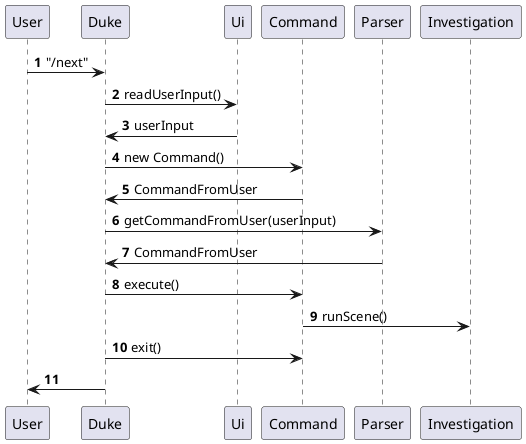 @startuml
'https://plantuml.com/sequence-diagram

autonumber

User -> Duke: "/next"
Duke -> Ui: readUserInput()
Duke <- Ui: userInput
Duke -> Command: new Command()
Duke <- Command: CommandFromUser
Duke -> Parser: getCommandFromUser(userInput)
Duke <- Parser: CommandFromUser
Duke -> Command: execute()
Command -> Investigation: runScene()
Duke -> Command: exit()
User <- Duke

@enduml